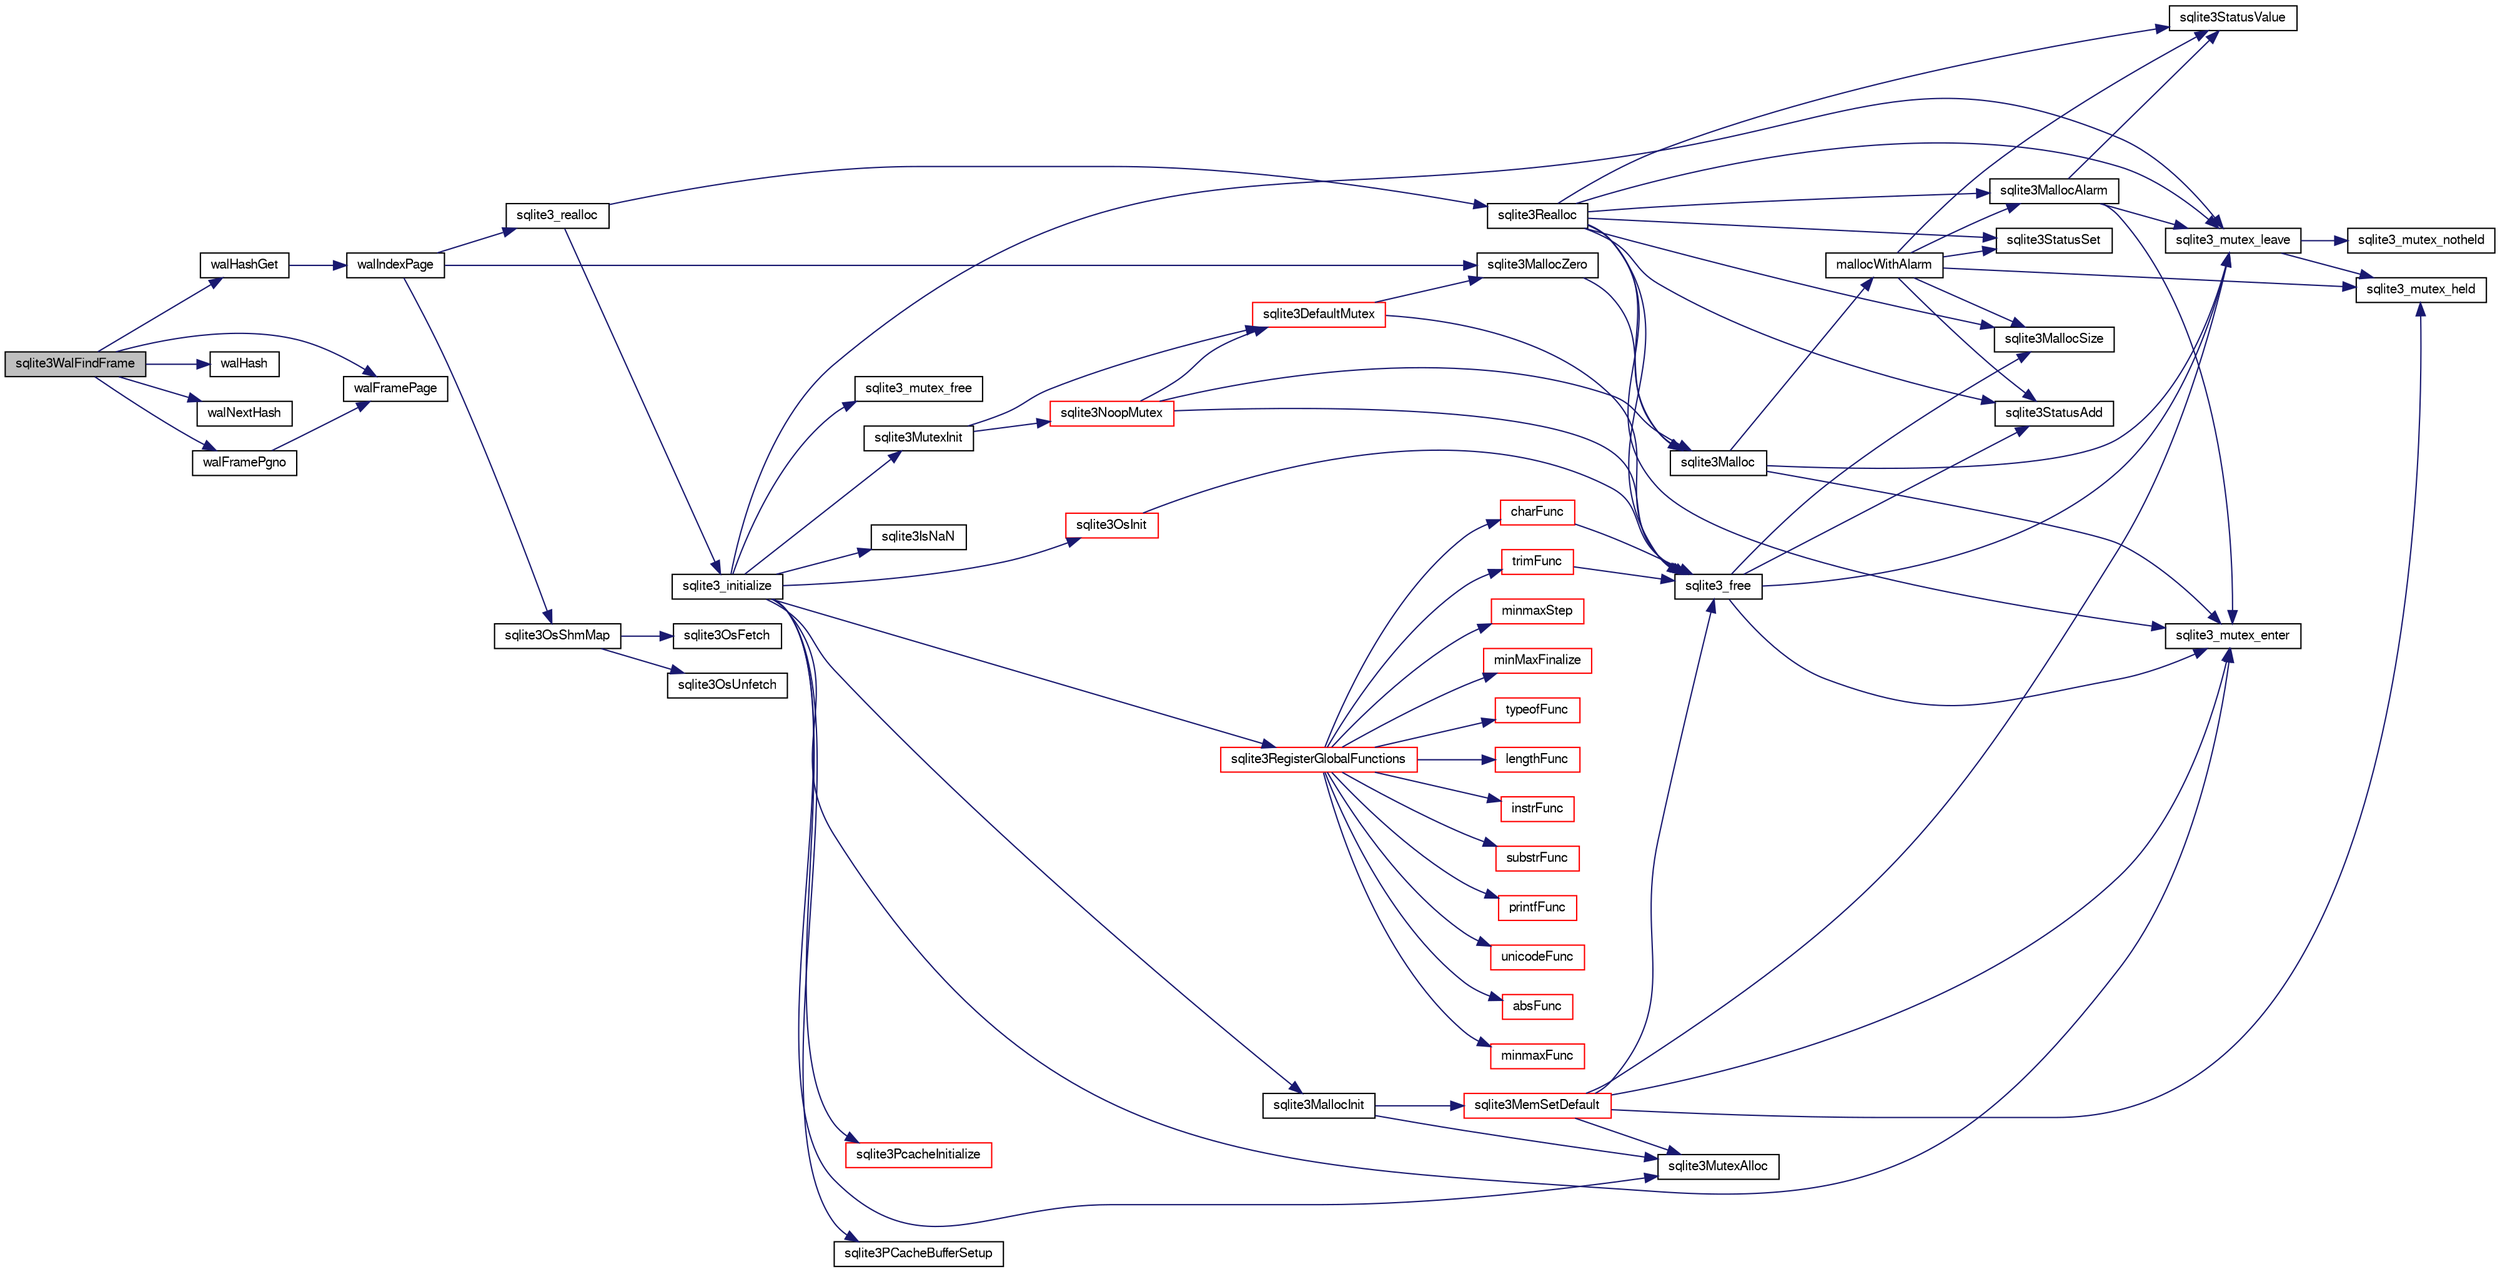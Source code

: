 digraph "sqlite3WalFindFrame"
{
  edge [fontname="FreeSans",fontsize="10",labelfontname="FreeSans",labelfontsize="10"];
  node [fontname="FreeSans",fontsize="10",shape=record];
  rankdir="LR";
  Node812046 [label="sqlite3WalFindFrame",height=0.2,width=0.4,color="black", fillcolor="grey75", style="filled", fontcolor="black"];
  Node812046 -> Node812047 [color="midnightblue",fontsize="10",style="solid",fontname="FreeSans"];
  Node812047 [label="walFramePage",height=0.2,width=0.4,color="black", fillcolor="white", style="filled",URL="$sqlite3_8c.html#a067e7452317d6a1c19674376ae969f1f"];
  Node812046 -> Node812048 [color="midnightblue",fontsize="10",style="solid",fontname="FreeSans"];
  Node812048 [label="walHashGet",height=0.2,width=0.4,color="black", fillcolor="white", style="filled",URL="$sqlite3_8c.html#ae19bbc16575c591b6e0aee0aed2cfaf3"];
  Node812048 -> Node812049 [color="midnightblue",fontsize="10",style="solid",fontname="FreeSans"];
  Node812049 [label="walIndexPage",height=0.2,width=0.4,color="black", fillcolor="white", style="filled",URL="$sqlite3_8c.html#affd3251fd1aa1218170d421177256e24"];
  Node812049 -> Node812050 [color="midnightblue",fontsize="10",style="solid",fontname="FreeSans"];
  Node812050 [label="sqlite3_realloc",height=0.2,width=0.4,color="black", fillcolor="white", style="filled",URL="$sqlite3_8c.html#a822d9e42f6ab4b2ec803f311aeb9618d"];
  Node812050 -> Node812051 [color="midnightblue",fontsize="10",style="solid",fontname="FreeSans"];
  Node812051 [label="sqlite3_initialize",height=0.2,width=0.4,color="black", fillcolor="white", style="filled",URL="$sqlite3_8c.html#ab0c0ee2d5d4cf8b28e9572296a8861df"];
  Node812051 -> Node812052 [color="midnightblue",fontsize="10",style="solid",fontname="FreeSans"];
  Node812052 [label="sqlite3MutexInit",height=0.2,width=0.4,color="black", fillcolor="white", style="filled",URL="$sqlite3_8c.html#a7906afcdd1cdb3d0007eb932398a1158"];
  Node812052 -> Node812053 [color="midnightblue",fontsize="10",style="solid",fontname="FreeSans"];
  Node812053 [label="sqlite3DefaultMutex",height=0.2,width=0.4,color="red", fillcolor="white", style="filled",URL="$sqlite3_8c.html#ac895a71e325f9b2f9b862f737c17aca8"];
  Node812053 -> Node812057 [color="midnightblue",fontsize="10",style="solid",fontname="FreeSans"];
  Node812057 [label="sqlite3MallocZero",height=0.2,width=0.4,color="black", fillcolor="white", style="filled",URL="$sqlite3_8c.html#ab3e07a30b9b5471f9f5e8f9cb7229934"];
  Node812057 -> Node812058 [color="midnightblue",fontsize="10",style="solid",fontname="FreeSans"];
  Node812058 [label="sqlite3Malloc",height=0.2,width=0.4,color="black", fillcolor="white", style="filled",URL="$sqlite3_8c.html#a361a2eaa846b1885f123abe46f5d8b2b"];
  Node812058 -> Node812059 [color="midnightblue",fontsize="10",style="solid",fontname="FreeSans"];
  Node812059 [label="sqlite3_mutex_enter",height=0.2,width=0.4,color="black", fillcolor="white", style="filled",URL="$sqlite3_8c.html#a1c12cde690bd89f104de5cbad12a6bf5"];
  Node812058 -> Node812060 [color="midnightblue",fontsize="10",style="solid",fontname="FreeSans"];
  Node812060 [label="mallocWithAlarm",height=0.2,width=0.4,color="black", fillcolor="white", style="filled",URL="$sqlite3_8c.html#ab070d5cf8e48ec8a6a43cf025d48598b"];
  Node812060 -> Node812061 [color="midnightblue",fontsize="10",style="solid",fontname="FreeSans"];
  Node812061 [label="sqlite3_mutex_held",height=0.2,width=0.4,color="black", fillcolor="white", style="filled",URL="$sqlite3_8c.html#acf77da68932b6bc163c5e68547ecc3e7"];
  Node812060 -> Node812062 [color="midnightblue",fontsize="10",style="solid",fontname="FreeSans"];
  Node812062 [label="sqlite3StatusSet",height=0.2,width=0.4,color="black", fillcolor="white", style="filled",URL="$sqlite3_8c.html#afec7586c01fcb5ea17dc9d7725a589d9"];
  Node812060 -> Node812063 [color="midnightblue",fontsize="10",style="solid",fontname="FreeSans"];
  Node812063 [label="sqlite3StatusValue",height=0.2,width=0.4,color="black", fillcolor="white", style="filled",URL="$sqlite3_8c.html#a30b8ac296c6e200c1fa57708d52c6ef6"];
  Node812060 -> Node812064 [color="midnightblue",fontsize="10",style="solid",fontname="FreeSans"];
  Node812064 [label="sqlite3MallocAlarm",height=0.2,width=0.4,color="black", fillcolor="white", style="filled",URL="$sqlite3_8c.html#ada66988e8471d1198f3219c062377508"];
  Node812064 -> Node812063 [color="midnightblue",fontsize="10",style="solid",fontname="FreeSans"];
  Node812064 -> Node812065 [color="midnightblue",fontsize="10",style="solid",fontname="FreeSans"];
  Node812065 [label="sqlite3_mutex_leave",height=0.2,width=0.4,color="black", fillcolor="white", style="filled",URL="$sqlite3_8c.html#a5838d235601dbd3c1fa993555c6bcc93"];
  Node812065 -> Node812061 [color="midnightblue",fontsize="10",style="solid",fontname="FreeSans"];
  Node812065 -> Node812066 [color="midnightblue",fontsize="10",style="solid",fontname="FreeSans"];
  Node812066 [label="sqlite3_mutex_notheld",height=0.2,width=0.4,color="black", fillcolor="white", style="filled",URL="$sqlite3_8c.html#a83967c837c1c000d3b5adcfaa688f5dc"];
  Node812064 -> Node812059 [color="midnightblue",fontsize="10",style="solid",fontname="FreeSans"];
  Node812060 -> Node812067 [color="midnightblue",fontsize="10",style="solid",fontname="FreeSans"];
  Node812067 [label="sqlite3MallocSize",height=0.2,width=0.4,color="black", fillcolor="white", style="filled",URL="$sqlite3_8c.html#acf5d2a5f35270bafb050bd2def576955"];
  Node812060 -> Node812068 [color="midnightblue",fontsize="10",style="solid",fontname="FreeSans"];
  Node812068 [label="sqlite3StatusAdd",height=0.2,width=0.4,color="black", fillcolor="white", style="filled",URL="$sqlite3_8c.html#afa029f93586aeab4cc85360905dae9cd"];
  Node812058 -> Node812065 [color="midnightblue",fontsize="10",style="solid",fontname="FreeSans"];
  Node812053 -> Node812070 [color="midnightblue",fontsize="10",style="solid",fontname="FreeSans"];
  Node812070 [label="sqlite3_free",height=0.2,width=0.4,color="black", fillcolor="white", style="filled",URL="$sqlite3_8c.html#a6552349e36a8a691af5487999ab09519"];
  Node812070 -> Node812059 [color="midnightblue",fontsize="10",style="solid",fontname="FreeSans"];
  Node812070 -> Node812068 [color="midnightblue",fontsize="10",style="solid",fontname="FreeSans"];
  Node812070 -> Node812067 [color="midnightblue",fontsize="10",style="solid",fontname="FreeSans"];
  Node812070 -> Node812065 [color="midnightblue",fontsize="10",style="solid",fontname="FreeSans"];
  Node812052 -> Node812074 [color="midnightblue",fontsize="10",style="solid",fontname="FreeSans"];
  Node812074 [label="sqlite3NoopMutex",height=0.2,width=0.4,color="red", fillcolor="white", style="filled",URL="$sqlite3_8c.html#a09742cde9ef371d94f8201d2cdb543e4"];
  Node812074 -> Node812058 [color="midnightblue",fontsize="10",style="solid",fontname="FreeSans"];
  Node812074 -> Node812070 [color="midnightblue",fontsize="10",style="solid",fontname="FreeSans"];
  Node812074 -> Node812053 [color="midnightblue",fontsize="10",style="solid",fontname="FreeSans"];
  Node812051 -> Node812082 [color="midnightblue",fontsize="10",style="solid",fontname="FreeSans"];
  Node812082 [label="sqlite3MutexAlloc",height=0.2,width=0.4,color="black", fillcolor="white", style="filled",URL="$sqlite3_8c.html#a0e3f432ee581f6876b590e7ad7e84e19"];
  Node812051 -> Node812059 [color="midnightblue",fontsize="10",style="solid",fontname="FreeSans"];
  Node812051 -> Node812083 [color="midnightblue",fontsize="10",style="solid",fontname="FreeSans"];
  Node812083 [label="sqlite3MallocInit",height=0.2,width=0.4,color="black", fillcolor="white", style="filled",URL="$sqlite3_8c.html#a9e06f9e7cad0d83ce80ab493c9533552"];
  Node812083 -> Node812084 [color="midnightblue",fontsize="10",style="solid",fontname="FreeSans"];
  Node812084 [label="sqlite3MemSetDefault",height=0.2,width=0.4,color="red", fillcolor="white", style="filled",URL="$sqlite3_8c.html#a162fbfd727e92c5f8f72625b5ff62549"];
  Node812084 -> Node812082 [color="midnightblue",fontsize="10",style="solid",fontname="FreeSans"];
  Node812084 -> Node812059 [color="midnightblue",fontsize="10",style="solid",fontname="FreeSans"];
  Node812084 -> Node812065 [color="midnightblue",fontsize="10",style="solid",fontname="FreeSans"];
  Node812084 -> Node812061 [color="midnightblue",fontsize="10",style="solid",fontname="FreeSans"];
  Node812084 -> Node812070 [color="midnightblue",fontsize="10",style="solid",fontname="FreeSans"];
  Node812083 -> Node812082 [color="midnightblue",fontsize="10",style="solid",fontname="FreeSans"];
  Node812051 -> Node812065 [color="midnightblue",fontsize="10",style="solid",fontname="FreeSans"];
  Node812051 -> Node812177 [color="midnightblue",fontsize="10",style="solid",fontname="FreeSans"];
  Node812177 [label="sqlite3RegisterGlobalFunctions",height=0.2,width=0.4,color="red", fillcolor="white", style="filled",URL="$sqlite3_8c.html#a9f75bd111010f29e1b8d74344473c4ec"];
  Node812177 -> Node812178 [color="midnightblue",fontsize="10",style="solid",fontname="FreeSans"];
  Node812178 [label="trimFunc",height=0.2,width=0.4,color="red", fillcolor="white", style="filled",URL="$sqlite3_8c.html#afad56dbe7f08139a630156e644b14704"];
  Node812178 -> Node812070 [color="midnightblue",fontsize="10",style="solid",fontname="FreeSans"];
  Node812177 -> Node812191 [color="midnightblue",fontsize="10",style="solid",fontname="FreeSans"];
  Node812191 [label="minmaxFunc",height=0.2,width=0.4,color="red", fillcolor="white", style="filled",URL="$sqlite3_8c.html#a4d00f48b948fd73cb70bcfd1efc0bfb0"];
  Node812177 -> Node812200 [color="midnightblue",fontsize="10",style="solid",fontname="FreeSans"];
  Node812200 [label="minmaxStep",height=0.2,width=0.4,color="red", fillcolor="white", style="filled",URL="$sqlite3_8c.html#a5b4c0da0f3b61d7ff25ebd30aa22cca4"];
  Node812177 -> Node812204 [color="midnightblue",fontsize="10",style="solid",fontname="FreeSans"];
  Node812204 [label="minMaxFinalize",height=0.2,width=0.4,color="red", fillcolor="white", style="filled",URL="$sqlite3_8c.html#a0439dd90934a2dee93517c50884d5924"];
  Node812177 -> Node812205 [color="midnightblue",fontsize="10",style="solid",fontname="FreeSans"];
  Node812205 [label="typeofFunc",height=0.2,width=0.4,color="red", fillcolor="white", style="filled",URL="$sqlite3_8c.html#aba6c564ff0d6b017de448469d0fb243f"];
  Node812177 -> Node812206 [color="midnightblue",fontsize="10",style="solid",fontname="FreeSans"];
  Node812206 [label="lengthFunc",height=0.2,width=0.4,color="red", fillcolor="white", style="filled",URL="$sqlite3_8c.html#affdabf006c37c26a1c3e325badb83546"];
  Node812177 -> Node812211 [color="midnightblue",fontsize="10",style="solid",fontname="FreeSans"];
  Node812211 [label="instrFunc",height=0.2,width=0.4,color="red", fillcolor="white", style="filled",URL="$sqlite3_8c.html#a8f86ca540b92ac28aaefaa126170cf8c"];
  Node812177 -> Node812213 [color="midnightblue",fontsize="10",style="solid",fontname="FreeSans"];
  Node812213 [label="substrFunc",height=0.2,width=0.4,color="red", fillcolor="white", style="filled",URL="$sqlite3_8c.html#a8a8739d9af5589338113371e440b2734"];
  Node812177 -> Node812218 [color="midnightblue",fontsize="10",style="solid",fontname="FreeSans"];
  Node812218 [label="printfFunc",height=0.2,width=0.4,color="red", fillcolor="white", style="filled",URL="$sqlite3_8c.html#a80ca21d434c7c5b6668bee721331dda8"];
  Node812177 -> Node812220 [color="midnightblue",fontsize="10",style="solid",fontname="FreeSans"];
  Node812220 [label="unicodeFunc",height=0.2,width=0.4,color="red", fillcolor="white", style="filled",URL="$sqlite3_8c.html#a1d3d012cbe2276d8d713be80884db355"];
  Node812177 -> Node812222 [color="midnightblue",fontsize="10",style="solid",fontname="FreeSans"];
  Node812222 [label="charFunc",height=0.2,width=0.4,color="red", fillcolor="white", style="filled",URL="$sqlite3_8c.html#ab9b72ce47fcea3c3b92e816435a0fd91"];
  Node812222 -> Node812070 [color="midnightblue",fontsize="10",style="solid",fontname="FreeSans"];
  Node812177 -> Node812223 [color="midnightblue",fontsize="10",style="solid",fontname="FreeSans"];
  Node812223 [label="absFunc",height=0.2,width=0.4,color="red", fillcolor="white", style="filled",URL="$sqlite3_8c.html#af271994a34f441432d50d7095e0ed23d"];
  Node812051 -> Node812325 [color="midnightblue",fontsize="10",style="solid",fontname="FreeSans"];
  Node812325 [label="sqlite3PcacheInitialize",height=0.2,width=0.4,color="red", fillcolor="white", style="filled",URL="$sqlite3_8c.html#a2902c61ddc88bea002c4d69fe4052b1f"];
  Node812051 -> Node812326 [color="midnightblue",fontsize="10",style="solid",fontname="FreeSans"];
  Node812326 [label="sqlite3OsInit",height=0.2,width=0.4,color="red", fillcolor="white", style="filled",URL="$sqlite3_8c.html#afeaa886fe1ca086a30fd278b1d069762"];
  Node812326 -> Node812070 [color="midnightblue",fontsize="10",style="solid",fontname="FreeSans"];
  Node812051 -> Node812330 [color="midnightblue",fontsize="10",style="solid",fontname="FreeSans"];
  Node812330 [label="sqlite3PCacheBufferSetup",height=0.2,width=0.4,color="black", fillcolor="white", style="filled",URL="$sqlite3_8c.html#ad18a1eebefdfbc4254f473f7b0101937"];
  Node812051 -> Node812331 [color="midnightblue",fontsize="10",style="solid",fontname="FreeSans"];
  Node812331 [label="sqlite3_mutex_free",height=0.2,width=0.4,color="black", fillcolor="white", style="filled",URL="$sqlite3_8c.html#a2db2e72e08f6873afa9c61b0ec726fec"];
  Node812051 -> Node812113 [color="midnightblue",fontsize="10",style="solid",fontname="FreeSans"];
  Node812113 [label="sqlite3IsNaN",height=0.2,width=0.4,color="black", fillcolor="white", style="filled",URL="$sqlite3_8c.html#aed4d78203877c3486765ccbc7feebb50"];
  Node812050 -> Node812102 [color="midnightblue",fontsize="10",style="solid",fontname="FreeSans"];
  Node812102 [label="sqlite3Realloc",height=0.2,width=0.4,color="black", fillcolor="white", style="filled",URL="$sqlite3_8c.html#ad53aefdfc088f622e23ffe838201fe22"];
  Node812102 -> Node812058 [color="midnightblue",fontsize="10",style="solid",fontname="FreeSans"];
  Node812102 -> Node812070 [color="midnightblue",fontsize="10",style="solid",fontname="FreeSans"];
  Node812102 -> Node812067 [color="midnightblue",fontsize="10",style="solid",fontname="FreeSans"];
  Node812102 -> Node812059 [color="midnightblue",fontsize="10",style="solid",fontname="FreeSans"];
  Node812102 -> Node812062 [color="midnightblue",fontsize="10",style="solid",fontname="FreeSans"];
  Node812102 -> Node812063 [color="midnightblue",fontsize="10",style="solid",fontname="FreeSans"];
  Node812102 -> Node812064 [color="midnightblue",fontsize="10",style="solid",fontname="FreeSans"];
  Node812102 -> Node812068 [color="midnightblue",fontsize="10",style="solid",fontname="FreeSans"];
  Node812102 -> Node812065 [color="midnightblue",fontsize="10",style="solid",fontname="FreeSans"];
  Node812049 -> Node812057 [color="midnightblue",fontsize="10",style="solid",fontname="FreeSans"];
  Node812049 -> Node812332 [color="midnightblue",fontsize="10",style="solid",fontname="FreeSans"];
  Node812332 [label="sqlite3OsShmMap",height=0.2,width=0.4,color="black", fillcolor="white", style="filled",URL="$sqlite3_8c.html#a04a984c66d8178200fe9a3ff100e20d3"];
  Node812332 -> Node812333 [color="midnightblue",fontsize="10",style="solid",fontname="FreeSans"];
  Node812333 [label="sqlite3OsFetch",height=0.2,width=0.4,color="black", fillcolor="white", style="filled",URL="$sqlite3_8c.html#ab5b9137b375d5d8a8c216a644056cba7"];
  Node812332 -> Node812334 [color="midnightblue",fontsize="10",style="solid",fontname="FreeSans"];
  Node812334 [label="sqlite3OsUnfetch",height=0.2,width=0.4,color="black", fillcolor="white", style="filled",URL="$sqlite3_8c.html#abc0da72cb8b8989cf8708b572fe5fef4"];
  Node812046 -> Node812335 [color="midnightblue",fontsize="10",style="solid",fontname="FreeSans"];
  Node812335 [label="walHash",height=0.2,width=0.4,color="black", fillcolor="white", style="filled",URL="$sqlite3_8c.html#a1d1aa852a3a505567009b451c23af38c"];
  Node812046 -> Node812336 [color="midnightblue",fontsize="10",style="solid",fontname="FreeSans"];
  Node812336 [label="walNextHash",height=0.2,width=0.4,color="black", fillcolor="white", style="filled",URL="$sqlite3_8c.html#a62e11e0d73d30dc749eb23c6d28904c1"];
  Node812046 -> Node812337 [color="midnightblue",fontsize="10",style="solid",fontname="FreeSans"];
  Node812337 [label="walFramePgno",height=0.2,width=0.4,color="black", fillcolor="white", style="filled",URL="$sqlite3_8c.html#a3fd5c9b2449525622e72f95ac5cbf218"];
  Node812337 -> Node812047 [color="midnightblue",fontsize="10",style="solid",fontname="FreeSans"];
}
